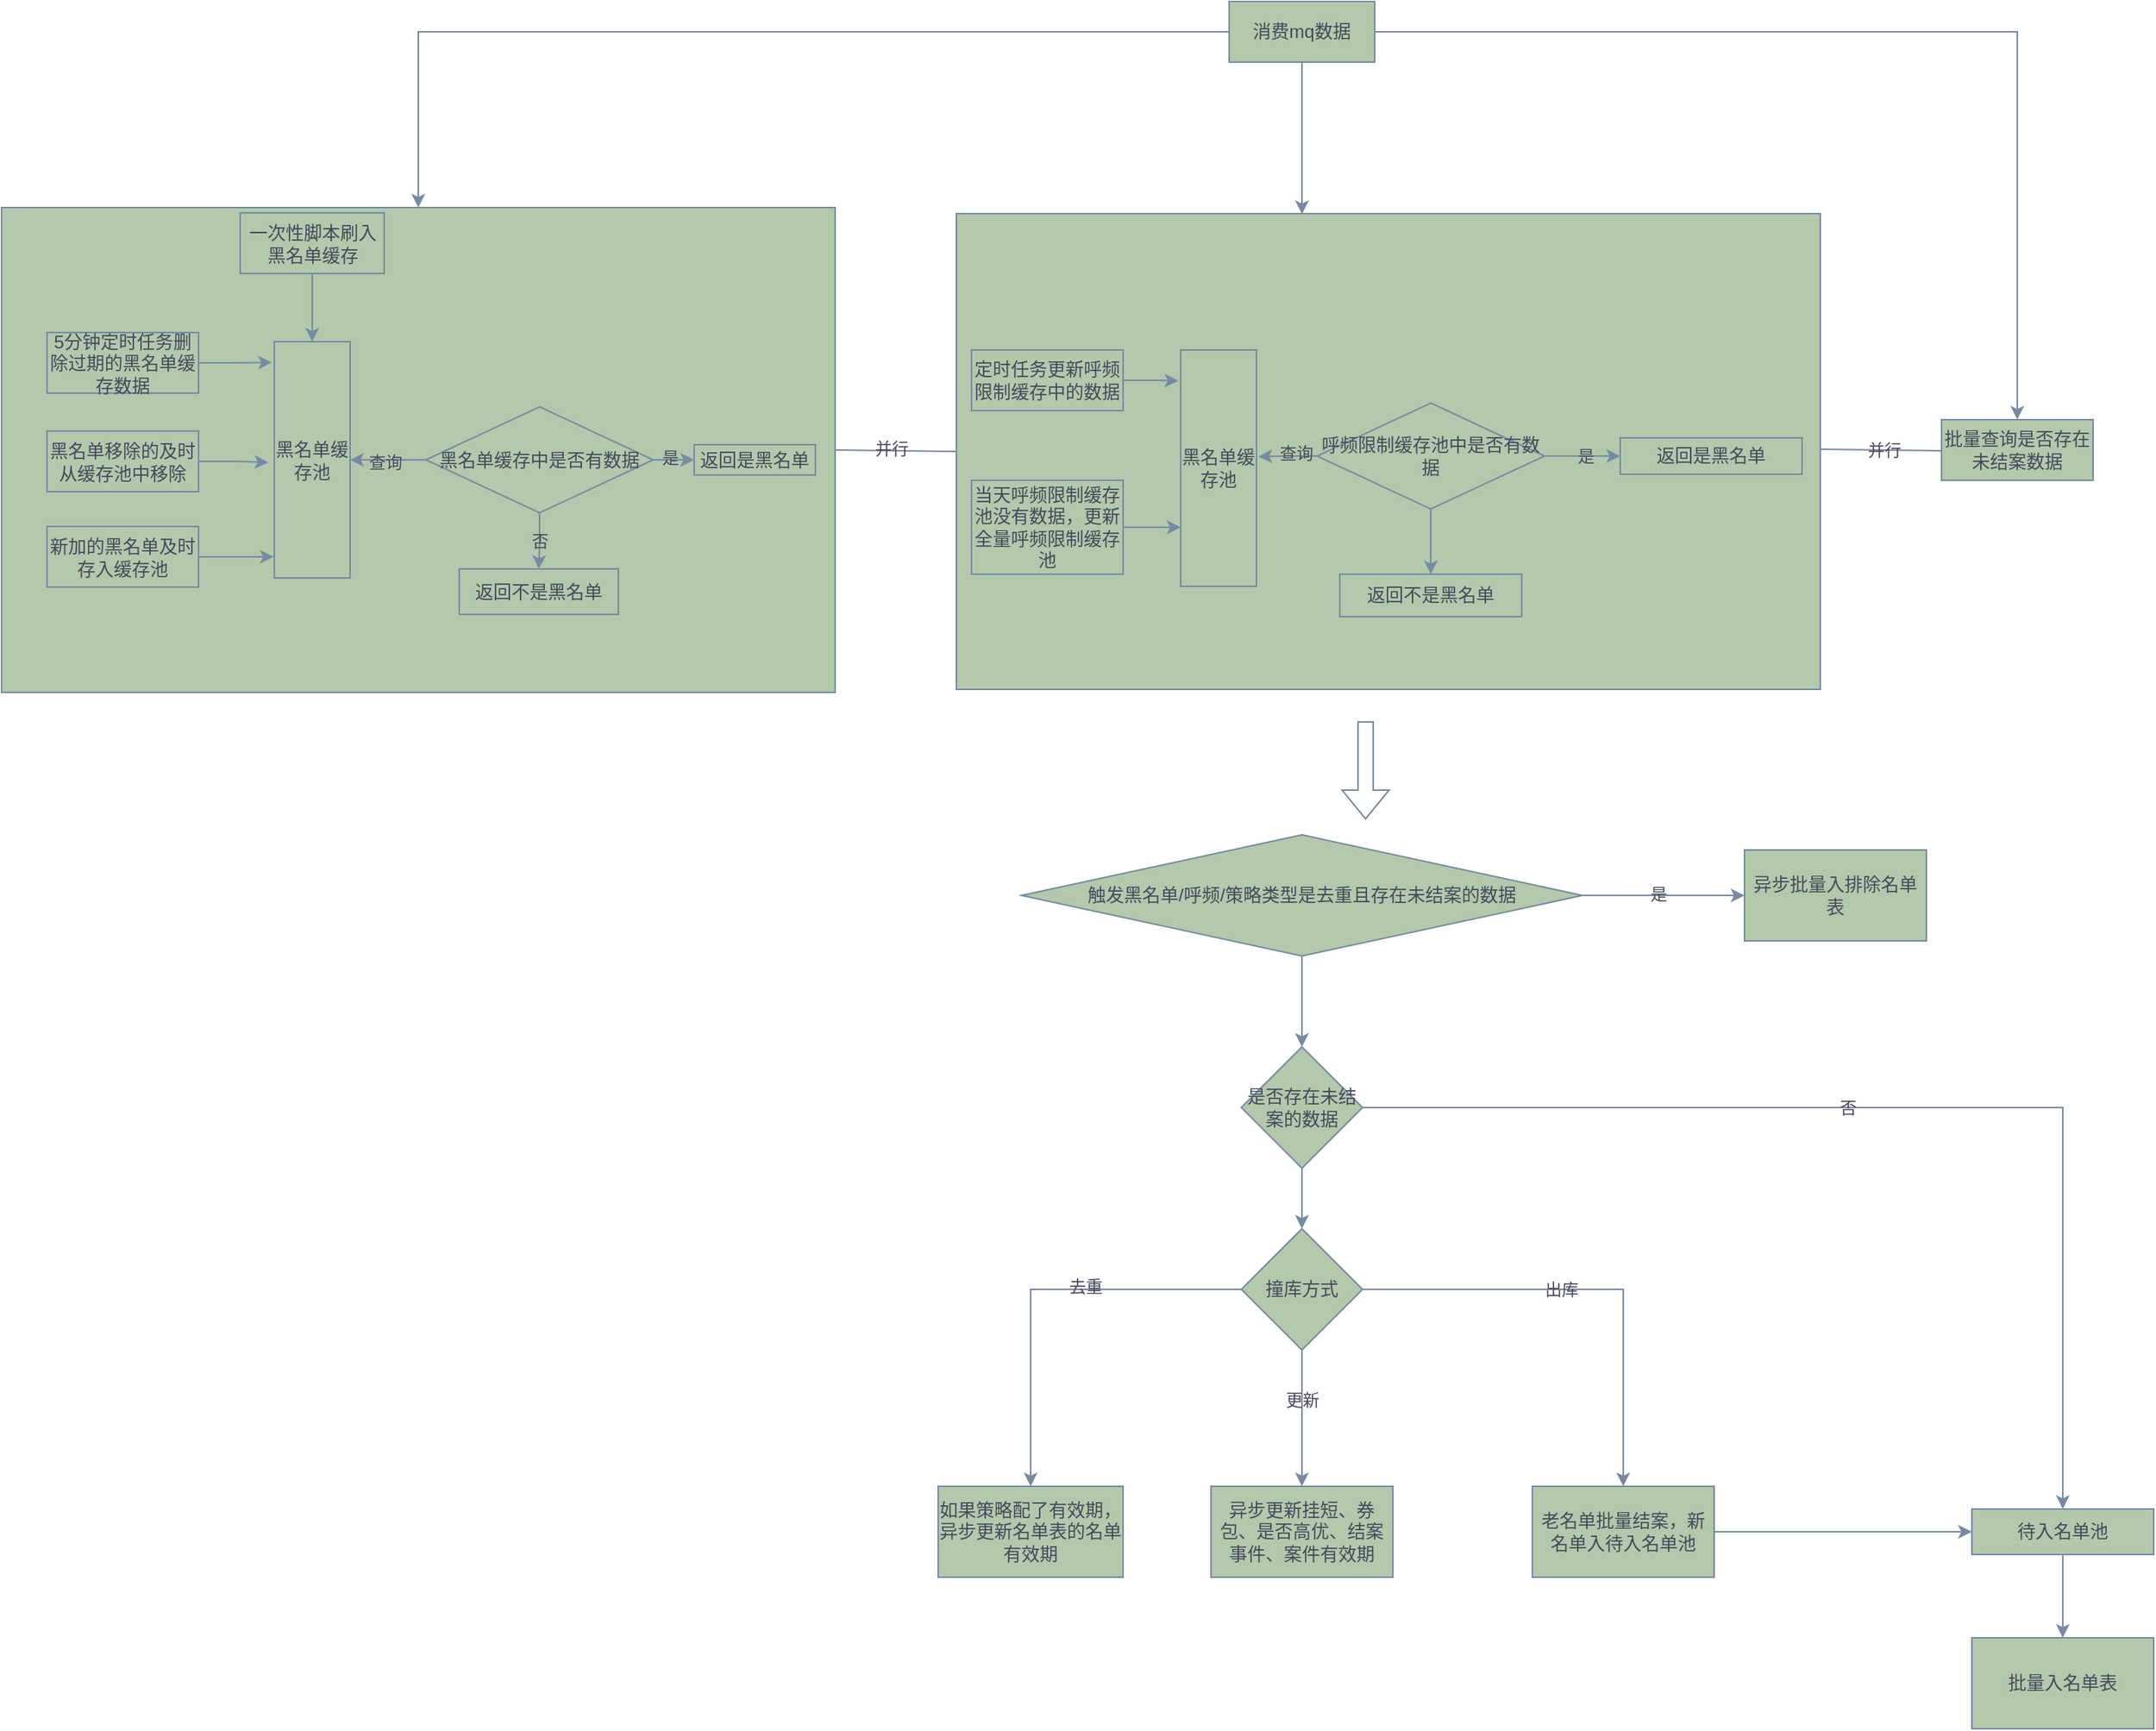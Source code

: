 <mxfile version="21.6.8" type="github">
  <diagram id="C5RBs43oDa-KdzZeNtuy" name="Page-1">
    <mxGraphModel dx="1871" dy="628" grid="1" gridSize="10" guides="1" tooltips="1" connect="1" arrows="1" fold="1" page="1" pageScale="1" pageWidth="827" pageHeight="1169" math="0" shadow="0">
      <root>
        <mxCell id="WIyWlLk6GJQsqaUBKTNV-0" />
        <mxCell id="WIyWlLk6GJQsqaUBKTNV-1" parent="WIyWlLk6GJQsqaUBKTNV-0" />
        <mxCell id="kRNO9Mzyhtv_aaAjTweV-62" value="" style="rounded=0;whiteSpace=wrap;html=1;labelBackgroundColor=none;fillColor=#B2C9AB;strokeColor=#788AA3;fontColor=#46495D;" vertex="1" parent="WIyWlLk6GJQsqaUBKTNV-1">
          <mxGeometry x="100" y="250" width="570" height="314" as="geometry" />
        </mxCell>
        <mxCell id="kRNO9Mzyhtv_aaAjTweV-61" value="" style="rounded=0;whiteSpace=wrap;html=1;labelBackgroundColor=none;fillColor=#B2C9AB;strokeColor=#788AA3;fontColor=#46495D;" vertex="1" parent="WIyWlLk6GJQsqaUBKTNV-1">
          <mxGeometry x="-530" y="246" width="550" height="320" as="geometry" />
        </mxCell>
        <mxCell id="kRNO9Mzyhtv_aaAjTweV-65" style="edgeStyle=orthogonalEdgeStyle;rounded=0;orthogonalLoop=1;jettySize=auto;html=1;labelBackgroundColor=none;strokeColor=#788AA3;fontColor=default;" edge="1" parent="WIyWlLk6GJQsqaUBKTNV-1" source="kRNO9Mzyhtv_aaAjTweV-0" target="kRNO9Mzyhtv_aaAjTweV-61">
          <mxGeometry relative="1" as="geometry" />
        </mxCell>
        <mxCell id="kRNO9Mzyhtv_aaAjTweV-66" style="edgeStyle=orthogonalEdgeStyle;rounded=0;orthogonalLoop=1;jettySize=auto;html=1;entryX=0.4;entryY=0.001;entryDx=0;entryDy=0;entryPerimeter=0;labelBackgroundColor=none;strokeColor=#788AA3;fontColor=default;" edge="1" parent="WIyWlLk6GJQsqaUBKTNV-1" source="kRNO9Mzyhtv_aaAjTweV-0" target="kRNO9Mzyhtv_aaAjTweV-62">
          <mxGeometry relative="1" as="geometry" />
        </mxCell>
        <mxCell id="kRNO9Mzyhtv_aaAjTweV-67" style="edgeStyle=orthogonalEdgeStyle;rounded=0;orthogonalLoop=1;jettySize=auto;html=1;entryX=0.5;entryY=0;entryDx=0;entryDy=0;labelBackgroundColor=none;strokeColor=#788AA3;fontColor=default;" edge="1" parent="WIyWlLk6GJQsqaUBKTNV-1" source="kRNO9Mzyhtv_aaAjTweV-0" target="kRNO9Mzyhtv_aaAjTweV-59">
          <mxGeometry relative="1" as="geometry" />
        </mxCell>
        <mxCell id="kRNO9Mzyhtv_aaAjTweV-0" value="消费mq数据" style="rounded=0;whiteSpace=wrap;html=1;labelBackgroundColor=none;fillColor=#B2C9AB;strokeColor=#788AA3;fontColor=#46495D;" vertex="1" parent="WIyWlLk6GJQsqaUBKTNV-1">
          <mxGeometry x="280" y="110" width="96" height="40" as="geometry" />
        </mxCell>
        <mxCell id="kRNO9Mzyhtv_aaAjTweV-40" style="edgeStyle=orthogonalEdgeStyle;rounded=0;orthogonalLoop=1;jettySize=auto;html=1;entryX=-0.032;entryY=0.088;entryDx=0;entryDy=0;entryPerimeter=0;labelBackgroundColor=none;strokeColor=#788AA3;fontColor=default;" edge="1" parent="WIyWlLk6GJQsqaUBKTNV-1" source="kRNO9Mzyhtv_aaAjTweV-20" target="kRNO9Mzyhtv_aaAjTweV-32">
          <mxGeometry relative="1" as="geometry" />
        </mxCell>
        <mxCell id="kRNO9Mzyhtv_aaAjTweV-20" value="5分钟定时任务删除过期的黑名单缓存数据" style="rounded=0;whiteSpace=wrap;html=1;labelBackgroundColor=none;fillColor=#B2C9AB;strokeColor=#788AA3;fontColor=#46495D;" vertex="1" parent="WIyWlLk6GJQsqaUBKTNV-1">
          <mxGeometry x="-500" y="328.5" width="100" height="40" as="geometry" />
        </mxCell>
        <mxCell id="kRNO9Mzyhtv_aaAjTweV-29" value="" style="edgeStyle=orthogonalEdgeStyle;rounded=0;orthogonalLoop=1;jettySize=auto;html=1;labelBackgroundColor=none;strokeColor=#788AA3;fontColor=default;" edge="1" parent="WIyWlLk6GJQsqaUBKTNV-1" source="kRNO9Mzyhtv_aaAjTweV-21" target="kRNO9Mzyhtv_aaAjTweV-28">
          <mxGeometry relative="1" as="geometry" />
        </mxCell>
        <mxCell id="kRNO9Mzyhtv_aaAjTweV-48" value="否" style="edgeLabel;html=1;align=center;verticalAlign=middle;resizable=0;points=[];labelBackgroundColor=none;fontColor=#46495D;" vertex="1" connectable="0" parent="kRNO9Mzyhtv_aaAjTweV-29">
          <mxGeometry x="-0.049" relative="1" as="geometry">
            <mxPoint as="offset" />
          </mxGeometry>
        </mxCell>
        <mxCell id="kRNO9Mzyhtv_aaAjTweV-36" style="edgeStyle=orthogonalEdgeStyle;rounded=0;orthogonalLoop=1;jettySize=auto;html=1;entryX=1;entryY=0.5;entryDx=0;entryDy=0;labelBackgroundColor=none;strokeColor=#788AA3;fontColor=default;" edge="1" parent="WIyWlLk6GJQsqaUBKTNV-1" source="kRNO9Mzyhtv_aaAjTweV-21" target="kRNO9Mzyhtv_aaAjTweV-32">
          <mxGeometry relative="1" as="geometry" />
        </mxCell>
        <mxCell id="kRNO9Mzyhtv_aaAjTweV-50" value="查询" style="edgeLabel;html=1;align=center;verticalAlign=middle;resizable=0;points=[];labelBackgroundColor=none;fontColor=#46495D;" vertex="1" connectable="0" parent="kRNO9Mzyhtv_aaAjTweV-36">
          <mxGeometry x="0.099" y="1" relative="1" as="geometry">
            <mxPoint as="offset" />
          </mxGeometry>
        </mxCell>
        <mxCell id="kRNO9Mzyhtv_aaAjTweV-21" value="黑名单缓存中是否有数据" style="rhombus;whiteSpace=wrap;html=1;labelBackgroundColor=none;fillColor=#B2C9AB;strokeColor=#788AA3;fontColor=#46495D;" vertex="1" parent="WIyWlLk6GJQsqaUBKTNV-1">
          <mxGeometry x="-250" y="377.5" width="150" height="70" as="geometry" />
        </mxCell>
        <mxCell id="kRNO9Mzyhtv_aaAjTweV-27" value="" style="edgeStyle=orthogonalEdgeStyle;rounded=0;orthogonalLoop=1;jettySize=auto;html=1;labelBackgroundColor=none;strokeColor=#788AA3;fontColor=default;" edge="1" parent="WIyWlLk6GJQsqaUBKTNV-1" source="kRNO9Mzyhtv_aaAjTweV-21" target="kRNO9Mzyhtv_aaAjTweV-26">
          <mxGeometry relative="1" as="geometry">
            <mxPoint x="-100" y="412.5" as="sourcePoint" />
            <mxPoint x="-5" y="412.5" as="targetPoint" />
          </mxGeometry>
        </mxCell>
        <mxCell id="kRNO9Mzyhtv_aaAjTweV-49" value="是" style="edgeLabel;html=1;align=center;verticalAlign=middle;resizable=0;points=[];labelBackgroundColor=none;fontColor=#46495D;" vertex="1" connectable="0" parent="kRNO9Mzyhtv_aaAjTweV-27">
          <mxGeometry x="0.387" y="2" relative="1" as="geometry">
            <mxPoint as="offset" />
          </mxGeometry>
        </mxCell>
        <mxCell id="kRNO9Mzyhtv_aaAjTweV-26" value="返回是黑名单" style="whiteSpace=wrap;html=1;labelBackgroundColor=none;fillColor=#B2C9AB;strokeColor=#788AA3;fontColor=#46495D;" vertex="1" parent="WIyWlLk6GJQsqaUBKTNV-1">
          <mxGeometry x="-73" y="402.5" width="80" height="20" as="geometry" />
        </mxCell>
        <mxCell id="kRNO9Mzyhtv_aaAjTweV-28" value="返回不是黑名单" style="whiteSpace=wrap;html=1;labelBackgroundColor=none;fillColor=#B2C9AB;strokeColor=#788AA3;fontColor=#46495D;" vertex="1" parent="WIyWlLk6GJQsqaUBKTNV-1">
          <mxGeometry x="-228" y="484.5" width="105" height="30" as="geometry" />
        </mxCell>
        <mxCell id="kRNO9Mzyhtv_aaAjTweV-41" style="edgeStyle=orthogonalEdgeStyle;rounded=0;orthogonalLoop=1;jettySize=auto;html=1;entryX=-0.079;entryY=0.511;entryDx=0;entryDy=0;entryPerimeter=0;labelBackgroundColor=none;strokeColor=#788AA3;fontColor=default;" edge="1" parent="WIyWlLk6GJQsqaUBKTNV-1" source="kRNO9Mzyhtv_aaAjTweV-30" target="kRNO9Mzyhtv_aaAjTweV-32">
          <mxGeometry relative="1" as="geometry" />
        </mxCell>
        <mxCell id="kRNO9Mzyhtv_aaAjTweV-30" value="黑名单移除的及时从缓存池中移除" style="rounded=0;whiteSpace=wrap;html=1;labelBackgroundColor=none;fillColor=#B2C9AB;strokeColor=#788AA3;fontColor=#46495D;" vertex="1" parent="WIyWlLk6GJQsqaUBKTNV-1">
          <mxGeometry x="-500" y="393.5" width="100" height="40" as="geometry" />
        </mxCell>
        <mxCell id="kRNO9Mzyhtv_aaAjTweV-32" value="黑名单缓存池" style="rounded=0;whiteSpace=wrap;html=1;labelBackgroundColor=none;fillColor=#B2C9AB;strokeColor=#788AA3;fontColor=#46495D;" vertex="1" parent="WIyWlLk6GJQsqaUBKTNV-1">
          <mxGeometry x="-350" y="334.5" width="50" height="156" as="geometry" />
        </mxCell>
        <mxCell id="kRNO9Mzyhtv_aaAjTweV-47" style="edgeStyle=orthogonalEdgeStyle;rounded=0;orthogonalLoop=1;jettySize=auto;html=1;entryX=1.027;entryY=0.451;entryDx=0;entryDy=0;entryPerimeter=0;labelBackgroundColor=none;strokeColor=#788AA3;fontColor=default;" edge="1" parent="WIyWlLk6GJQsqaUBKTNV-1" source="kRNO9Mzyhtv_aaAjTweV-37" target="kRNO9Mzyhtv_aaAjTweV-43">
          <mxGeometry relative="1" as="geometry" />
        </mxCell>
        <mxCell id="kRNO9Mzyhtv_aaAjTweV-51" value="查询" style="edgeLabel;html=1;align=center;verticalAlign=middle;resizable=0;points=[];labelBackgroundColor=none;fontColor=#46495D;" vertex="1" connectable="0" parent="kRNO9Mzyhtv_aaAjTweV-47">
          <mxGeometry x="-0.286" y="-2" relative="1" as="geometry">
            <mxPoint as="offset" />
          </mxGeometry>
        </mxCell>
        <mxCell id="kRNO9Mzyhtv_aaAjTweV-53" value="" style="edgeStyle=orthogonalEdgeStyle;rounded=0;orthogonalLoop=1;jettySize=auto;html=1;labelBackgroundColor=none;strokeColor=#788AA3;fontColor=default;" edge="1" parent="WIyWlLk6GJQsqaUBKTNV-1" source="kRNO9Mzyhtv_aaAjTweV-37" target="kRNO9Mzyhtv_aaAjTweV-52">
          <mxGeometry relative="1" as="geometry" />
        </mxCell>
        <mxCell id="kRNO9Mzyhtv_aaAjTweV-54" value="是" style="edgeLabel;html=1;align=center;verticalAlign=middle;resizable=0;points=[];labelBackgroundColor=none;fontColor=#46495D;" vertex="1" connectable="0" parent="kRNO9Mzyhtv_aaAjTweV-53">
          <mxGeometry x="0.089" relative="1" as="geometry">
            <mxPoint as="offset" />
          </mxGeometry>
        </mxCell>
        <mxCell id="kRNO9Mzyhtv_aaAjTweV-56" value="" style="edgeStyle=orthogonalEdgeStyle;rounded=0;orthogonalLoop=1;jettySize=auto;html=1;labelBackgroundColor=none;strokeColor=#788AA3;fontColor=default;" edge="1" parent="WIyWlLk6GJQsqaUBKTNV-1" source="kRNO9Mzyhtv_aaAjTweV-37" target="kRNO9Mzyhtv_aaAjTweV-55">
          <mxGeometry relative="1" as="geometry" />
        </mxCell>
        <mxCell id="kRNO9Mzyhtv_aaAjTweV-37" value="呼频限制缓存池中是否有数据" style="rhombus;whiteSpace=wrap;html=1;labelBackgroundColor=none;fillColor=#B2C9AB;strokeColor=#788AA3;fontColor=#46495D;" vertex="1" parent="WIyWlLk6GJQsqaUBKTNV-1">
          <mxGeometry x="338" y="375" width="150" height="70" as="geometry" />
        </mxCell>
        <mxCell id="kRNO9Mzyhtv_aaAjTweV-45" style="edgeStyle=orthogonalEdgeStyle;rounded=0;orthogonalLoop=1;jettySize=auto;html=1;entryX=-0.032;entryY=0.13;entryDx=0;entryDy=0;entryPerimeter=0;labelBackgroundColor=none;strokeColor=#788AA3;fontColor=default;" edge="1" parent="WIyWlLk6GJQsqaUBKTNV-1" source="kRNO9Mzyhtv_aaAjTweV-38" target="kRNO9Mzyhtv_aaAjTweV-43">
          <mxGeometry relative="1" as="geometry" />
        </mxCell>
        <mxCell id="kRNO9Mzyhtv_aaAjTweV-38" value="定时任务更新呼频限制缓存中的数据" style="rounded=0;whiteSpace=wrap;html=1;labelBackgroundColor=none;fillColor=#B2C9AB;strokeColor=#788AA3;fontColor=#46495D;" vertex="1" parent="WIyWlLk6GJQsqaUBKTNV-1">
          <mxGeometry x="110" y="340" width="100" height="40" as="geometry" />
        </mxCell>
        <mxCell id="kRNO9Mzyhtv_aaAjTweV-42" style="edgeStyle=orthogonalEdgeStyle;rounded=0;orthogonalLoop=1;jettySize=auto;html=1;entryX=-0.008;entryY=0.91;entryDx=0;entryDy=0;entryPerimeter=0;labelBackgroundColor=none;strokeColor=#788AA3;fontColor=default;" edge="1" parent="WIyWlLk6GJQsqaUBKTNV-1" source="kRNO9Mzyhtv_aaAjTweV-39" target="kRNO9Mzyhtv_aaAjTweV-32">
          <mxGeometry relative="1" as="geometry" />
        </mxCell>
        <mxCell id="kRNO9Mzyhtv_aaAjTweV-39" value="新加的黑名单及时存入缓存池" style="rounded=0;whiteSpace=wrap;html=1;labelBackgroundColor=none;fillColor=#B2C9AB;strokeColor=#788AA3;fontColor=#46495D;" vertex="1" parent="WIyWlLk6GJQsqaUBKTNV-1">
          <mxGeometry x="-500" y="456.5" width="100" height="40" as="geometry" />
        </mxCell>
        <mxCell id="kRNO9Mzyhtv_aaAjTweV-43" value="黑名单缓存池" style="rounded=0;whiteSpace=wrap;html=1;labelBackgroundColor=none;fillColor=#B2C9AB;strokeColor=#788AA3;fontColor=#46495D;" vertex="1" parent="WIyWlLk6GJQsqaUBKTNV-1">
          <mxGeometry x="248" y="340" width="50" height="156" as="geometry" />
        </mxCell>
        <mxCell id="kRNO9Mzyhtv_aaAjTweV-46" style="edgeStyle=orthogonalEdgeStyle;rounded=0;orthogonalLoop=1;jettySize=auto;html=1;entryX=0;entryY=0.75;entryDx=0;entryDy=0;labelBackgroundColor=none;strokeColor=#788AA3;fontColor=default;" edge="1" parent="WIyWlLk6GJQsqaUBKTNV-1" source="kRNO9Mzyhtv_aaAjTweV-44" target="kRNO9Mzyhtv_aaAjTweV-43">
          <mxGeometry relative="1" as="geometry" />
        </mxCell>
        <mxCell id="kRNO9Mzyhtv_aaAjTweV-44" value="当天呼频限制缓存池没有数据，更新全量呼频限制缓存池" style="rounded=0;whiteSpace=wrap;html=1;labelBackgroundColor=none;fillColor=#B2C9AB;strokeColor=#788AA3;fontColor=#46495D;" vertex="1" parent="WIyWlLk6GJQsqaUBKTNV-1">
          <mxGeometry x="110" y="426" width="100" height="62" as="geometry" />
        </mxCell>
        <mxCell id="kRNO9Mzyhtv_aaAjTweV-52" value="返回是黑名单" style="whiteSpace=wrap;html=1;labelBackgroundColor=none;fillColor=#B2C9AB;strokeColor=#788AA3;fontColor=#46495D;" vertex="1" parent="WIyWlLk6GJQsqaUBKTNV-1">
          <mxGeometry x="538" y="398" width="120" height="24" as="geometry" />
        </mxCell>
        <mxCell id="kRNO9Mzyhtv_aaAjTweV-55" value="返回不是黑名单" style="whiteSpace=wrap;html=1;labelBackgroundColor=none;fillColor=#B2C9AB;strokeColor=#788AA3;fontColor=#46495D;" vertex="1" parent="WIyWlLk6GJQsqaUBKTNV-1">
          <mxGeometry x="353" y="488" width="120" height="28" as="geometry" />
        </mxCell>
        <mxCell id="kRNO9Mzyhtv_aaAjTweV-58" style="edgeStyle=orthogonalEdgeStyle;rounded=0;orthogonalLoop=1;jettySize=auto;html=1;entryX=0.5;entryY=0;entryDx=0;entryDy=0;labelBackgroundColor=none;strokeColor=#788AA3;fontColor=default;" edge="1" parent="WIyWlLk6GJQsqaUBKTNV-1" source="kRNO9Mzyhtv_aaAjTweV-57" target="kRNO9Mzyhtv_aaAjTweV-32">
          <mxGeometry relative="1" as="geometry" />
        </mxCell>
        <mxCell id="kRNO9Mzyhtv_aaAjTweV-57" value="一次性脚本刷入黑名单缓存" style="rounded=0;whiteSpace=wrap;html=1;labelBackgroundColor=none;fillColor=#B2C9AB;strokeColor=#788AA3;fontColor=#46495D;" vertex="1" parent="WIyWlLk6GJQsqaUBKTNV-1">
          <mxGeometry x="-372.5" y="249.5" width="95" height="40" as="geometry" />
        </mxCell>
        <mxCell id="kRNO9Mzyhtv_aaAjTweV-59" value="批量查询是否存在未结案数据" style="rounded=0;whiteSpace=wrap;html=1;labelBackgroundColor=none;fillColor=#B2C9AB;strokeColor=#788AA3;fontColor=#46495D;" vertex="1" parent="WIyWlLk6GJQsqaUBKTNV-1">
          <mxGeometry x="750" y="386" width="100" height="40" as="geometry" />
        </mxCell>
        <mxCell id="kRNO9Mzyhtv_aaAjTweV-63" value="" style="endArrow=none;html=1;rounded=0;exitX=1;exitY=0.5;exitDx=0;exitDy=0;entryX=0;entryY=0.5;entryDx=0;entryDy=0;labelBackgroundColor=none;strokeColor=#788AA3;fontColor=default;" edge="1" parent="WIyWlLk6GJQsqaUBKTNV-1" source="kRNO9Mzyhtv_aaAjTweV-61" target="kRNO9Mzyhtv_aaAjTweV-62">
          <mxGeometry width="50" height="50" relative="1" as="geometry">
            <mxPoint x="40" y="402.5" as="sourcePoint" />
            <mxPoint x="90" y="352.5" as="targetPoint" />
          </mxGeometry>
        </mxCell>
        <mxCell id="kRNO9Mzyhtv_aaAjTweV-68" value="并行" style="edgeLabel;html=1;align=center;verticalAlign=middle;resizable=0;points=[];labelBackgroundColor=none;fontColor=#46495D;" vertex="1" connectable="0" parent="kRNO9Mzyhtv_aaAjTweV-63">
          <mxGeometry x="-0.07" y="2" relative="1" as="geometry">
            <mxPoint as="offset" />
          </mxGeometry>
        </mxCell>
        <mxCell id="kRNO9Mzyhtv_aaAjTweV-64" value="" style="endArrow=none;html=1;rounded=0;exitX=1;exitY=0.5;exitDx=0;exitDy=0;entryX=0;entryY=0.5;entryDx=0;entryDy=0;labelBackgroundColor=none;strokeColor=#788AA3;fontColor=default;" edge="1" parent="WIyWlLk6GJQsqaUBKTNV-1">
          <mxGeometry width="50" height="50" relative="1" as="geometry">
            <mxPoint x="670" y="405.5" as="sourcePoint" />
            <mxPoint x="750" y="406.5" as="targetPoint" />
          </mxGeometry>
        </mxCell>
        <mxCell id="kRNO9Mzyhtv_aaAjTweV-69" value="并行" style="edgeLabel;html=1;align=center;verticalAlign=middle;resizable=0;points=[];labelBackgroundColor=none;fontColor=#46495D;" vertex="1" connectable="0" parent="kRNO9Mzyhtv_aaAjTweV-64">
          <mxGeometry x="0.034" relative="1" as="geometry">
            <mxPoint as="offset" />
          </mxGeometry>
        </mxCell>
        <mxCell id="kRNO9Mzyhtv_aaAjTweV-75" value="" style="edgeStyle=orthogonalEdgeStyle;rounded=0;orthogonalLoop=1;jettySize=auto;html=1;labelBackgroundColor=none;strokeColor=#788AA3;fontColor=default;" edge="1" parent="WIyWlLk6GJQsqaUBKTNV-1" source="kRNO9Mzyhtv_aaAjTweV-73" target="kRNO9Mzyhtv_aaAjTweV-74">
          <mxGeometry relative="1" as="geometry" />
        </mxCell>
        <mxCell id="kRNO9Mzyhtv_aaAjTweV-76" value="是" style="edgeLabel;html=1;align=center;verticalAlign=middle;resizable=0;points=[];labelBackgroundColor=none;fontColor=#46495D;" vertex="1" connectable="0" parent="kRNO9Mzyhtv_aaAjTweV-75">
          <mxGeometry x="-0.079" y="1" relative="1" as="geometry">
            <mxPoint as="offset" />
          </mxGeometry>
        </mxCell>
        <mxCell id="kRNO9Mzyhtv_aaAjTweV-79" style="edgeStyle=orthogonalEdgeStyle;rounded=0;orthogonalLoop=1;jettySize=auto;html=1;entryX=0.5;entryY=0;entryDx=0;entryDy=0;labelBackgroundColor=none;strokeColor=#788AA3;fontColor=default;" edge="1" parent="WIyWlLk6GJQsqaUBKTNV-1" source="kRNO9Mzyhtv_aaAjTweV-73" target="kRNO9Mzyhtv_aaAjTweV-78">
          <mxGeometry relative="1" as="geometry" />
        </mxCell>
        <mxCell id="kRNO9Mzyhtv_aaAjTweV-73" value="触发黑名单/呼频/策略类型是去重且存在未结案的数据" style="rhombus;whiteSpace=wrap;html=1;labelBackgroundColor=none;fillColor=#B2C9AB;strokeColor=#788AA3;fontColor=#46495D;" vertex="1" parent="WIyWlLk6GJQsqaUBKTNV-1">
          <mxGeometry x="143" y="660" width="370" height="80" as="geometry" />
        </mxCell>
        <mxCell id="kRNO9Mzyhtv_aaAjTweV-74" value="异步批量入排除名单表" style="whiteSpace=wrap;html=1;labelBackgroundColor=none;fillColor=#B2C9AB;strokeColor=#788AA3;fontColor=#46495D;" vertex="1" parent="WIyWlLk6GJQsqaUBKTNV-1">
          <mxGeometry x="620" y="670" width="120" height="60" as="geometry" />
        </mxCell>
        <mxCell id="kRNO9Mzyhtv_aaAjTweV-77" value="" style="shape=flexArrow;endArrow=classic;html=1;rounded=0;labelBackgroundColor=none;strokeColor=#788AA3;fontColor=default;" edge="1" parent="WIyWlLk6GJQsqaUBKTNV-1">
          <mxGeometry width="50" height="50" relative="1" as="geometry">
            <mxPoint x="370" y="585" as="sourcePoint" />
            <mxPoint x="370" y="650" as="targetPoint" />
          </mxGeometry>
        </mxCell>
        <mxCell id="kRNO9Mzyhtv_aaAjTweV-83" value="" style="edgeStyle=orthogonalEdgeStyle;rounded=0;orthogonalLoop=1;jettySize=auto;html=1;labelBackgroundColor=none;strokeColor=#788AA3;fontColor=default;" edge="1" parent="WIyWlLk6GJQsqaUBKTNV-1" source="kRNO9Mzyhtv_aaAjTweV-78" target="kRNO9Mzyhtv_aaAjTweV-82">
          <mxGeometry relative="1" as="geometry" />
        </mxCell>
        <mxCell id="kRNO9Mzyhtv_aaAjTweV-84" value="否" style="edgeLabel;html=1;align=center;verticalAlign=middle;resizable=0;points=[];labelBackgroundColor=none;fontColor=#46495D;" vertex="1" connectable="0" parent="kRNO9Mzyhtv_aaAjTweV-83">
          <mxGeometry x="-0.121" relative="1" as="geometry">
            <mxPoint as="offset" />
          </mxGeometry>
        </mxCell>
        <mxCell id="kRNO9Mzyhtv_aaAjTweV-86" value="" style="edgeStyle=orthogonalEdgeStyle;rounded=0;orthogonalLoop=1;jettySize=auto;html=1;labelBackgroundColor=none;strokeColor=#788AA3;fontColor=default;" edge="1" parent="WIyWlLk6GJQsqaUBKTNV-1" source="kRNO9Mzyhtv_aaAjTweV-78" target="kRNO9Mzyhtv_aaAjTweV-85">
          <mxGeometry relative="1" as="geometry" />
        </mxCell>
        <mxCell id="kRNO9Mzyhtv_aaAjTweV-78" value="是否存在未结案的数据" style="rhombus;whiteSpace=wrap;html=1;labelBackgroundColor=none;fillColor=#B2C9AB;strokeColor=#788AA3;fontColor=#46495D;" vertex="1" parent="WIyWlLk6GJQsqaUBKTNV-1">
          <mxGeometry x="288" y="800" width="80" height="80" as="geometry" />
        </mxCell>
        <mxCell id="kRNO9Mzyhtv_aaAjTweV-101" value="" style="edgeStyle=orthogonalEdgeStyle;rounded=0;orthogonalLoop=1;jettySize=auto;html=1;labelBackgroundColor=none;strokeColor=#788AA3;fontColor=default;" edge="1" parent="WIyWlLk6GJQsqaUBKTNV-1" source="kRNO9Mzyhtv_aaAjTweV-82" target="kRNO9Mzyhtv_aaAjTweV-100">
          <mxGeometry relative="1" as="geometry" />
        </mxCell>
        <mxCell id="kRNO9Mzyhtv_aaAjTweV-82" value="待入名单池" style="whiteSpace=wrap;html=1;labelBackgroundColor=none;fillColor=#B2C9AB;strokeColor=#788AA3;fontColor=#46495D;" vertex="1" parent="WIyWlLk6GJQsqaUBKTNV-1">
          <mxGeometry x="770" y="1105" width="120" height="30" as="geometry" />
        </mxCell>
        <mxCell id="kRNO9Mzyhtv_aaAjTweV-88" style="edgeStyle=orthogonalEdgeStyle;rounded=0;orthogonalLoop=1;jettySize=auto;html=1;entryX=0.5;entryY=0;entryDx=0;entryDy=0;labelBackgroundColor=none;strokeColor=#788AA3;fontColor=default;" edge="1" parent="WIyWlLk6GJQsqaUBKTNV-1" source="kRNO9Mzyhtv_aaAjTweV-85" target="kRNO9Mzyhtv_aaAjTweV-91">
          <mxGeometry relative="1" as="geometry">
            <mxPoint x="210" y="1040" as="targetPoint" />
          </mxGeometry>
        </mxCell>
        <mxCell id="kRNO9Mzyhtv_aaAjTweV-89" value="去重" style="edgeLabel;html=1;align=center;verticalAlign=middle;resizable=0;points=[];labelBackgroundColor=none;fontColor=#46495D;" vertex="1" connectable="0" parent="kRNO9Mzyhtv_aaAjTweV-88">
          <mxGeometry x="-0.236" y="-2" relative="1" as="geometry">
            <mxPoint as="offset" />
          </mxGeometry>
        </mxCell>
        <mxCell id="kRNO9Mzyhtv_aaAjTweV-93" value="" style="edgeStyle=orthogonalEdgeStyle;rounded=0;orthogonalLoop=1;jettySize=auto;html=1;labelBackgroundColor=none;strokeColor=#788AA3;fontColor=default;" edge="1" parent="WIyWlLk6GJQsqaUBKTNV-1" source="kRNO9Mzyhtv_aaAjTweV-85" target="kRNO9Mzyhtv_aaAjTweV-92">
          <mxGeometry relative="1" as="geometry" />
        </mxCell>
        <mxCell id="kRNO9Mzyhtv_aaAjTweV-94" value="更新" style="edgeLabel;html=1;align=center;verticalAlign=middle;resizable=0;points=[];labelBackgroundColor=none;fontColor=#46495D;" vertex="1" connectable="0" parent="kRNO9Mzyhtv_aaAjTweV-93">
          <mxGeometry x="-0.524" relative="1" as="geometry">
            <mxPoint y="11" as="offset" />
          </mxGeometry>
        </mxCell>
        <mxCell id="kRNO9Mzyhtv_aaAjTweV-96" style="edgeStyle=orthogonalEdgeStyle;rounded=0;orthogonalLoop=1;jettySize=auto;html=1;entryX=0.5;entryY=0;entryDx=0;entryDy=0;labelBackgroundColor=none;strokeColor=#788AA3;fontColor=default;" edge="1" parent="WIyWlLk6GJQsqaUBKTNV-1" source="kRNO9Mzyhtv_aaAjTweV-85" target="kRNO9Mzyhtv_aaAjTweV-98">
          <mxGeometry relative="1" as="geometry">
            <mxPoint x="488" y="960" as="targetPoint" />
          </mxGeometry>
        </mxCell>
        <mxCell id="kRNO9Mzyhtv_aaAjTweV-97" value="出库" style="edgeLabel;html=1;align=center;verticalAlign=middle;resizable=0;points=[];labelBackgroundColor=none;fontColor=#46495D;" vertex="1" connectable="0" parent="kRNO9Mzyhtv_aaAjTweV-96">
          <mxGeometry x="-0.134" relative="1" as="geometry">
            <mxPoint as="offset" />
          </mxGeometry>
        </mxCell>
        <mxCell id="kRNO9Mzyhtv_aaAjTweV-85" value="撞库方式" style="rhombus;whiteSpace=wrap;html=1;labelBackgroundColor=none;fillColor=#B2C9AB;strokeColor=#788AA3;fontColor=#46495D;" vertex="1" parent="WIyWlLk6GJQsqaUBKTNV-1">
          <mxGeometry x="288" y="920" width="80" height="80" as="geometry" />
        </mxCell>
        <mxCell id="kRNO9Mzyhtv_aaAjTweV-91" value="如果策略配了有效期，异步更新名单表的名单有效期" style="rounded=0;whiteSpace=wrap;html=1;labelBackgroundColor=none;fillColor=#B2C9AB;strokeColor=#788AA3;fontColor=#46495D;" vertex="1" parent="WIyWlLk6GJQsqaUBKTNV-1">
          <mxGeometry x="88" y="1090" width="122" height="60" as="geometry" />
        </mxCell>
        <mxCell id="kRNO9Mzyhtv_aaAjTweV-92" value="异步更新挂短、券包、是否高优、结案事件、案件有效期" style="whiteSpace=wrap;html=1;labelBackgroundColor=none;fillColor=#B2C9AB;strokeColor=#788AA3;fontColor=#46495D;" vertex="1" parent="WIyWlLk6GJQsqaUBKTNV-1">
          <mxGeometry x="268" y="1090" width="120" height="60" as="geometry" />
        </mxCell>
        <mxCell id="kRNO9Mzyhtv_aaAjTweV-99" style="edgeStyle=orthogonalEdgeStyle;rounded=0;orthogonalLoop=1;jettySize=auto;html=1;entryX=0;entryY=0.5;entryDx=0;entryDy=0;labelBackgroundColor=none;strokeColor=#788AA3;fontColor=default;" edge="1" parent="WIyWlLk6GJQsqaUBKTNV-1" source="kRNO9Mzyhtv_aaAjTweV-98" target="kRNO9Mzyhtv_aaAjTweV-82">
          <mxGeometry relative="1" as="geometry">
            <Array as="points">
              <mxPoint x="700" y="1120" />
              <mxPoint x="700" y="1120" />
            </Array>
          </mxGeometry>
        </mxCell>
        <mxCell id="kRNO9Mzyhtv_aaAjTweV-98" value="老名单批量结案，新名单入待入名单池" style="whiteSpace=wrap;html=1;labelBackgroundColor=none;fillColor=#B2C9AB;strokeColor=#788AA3;fontColor=#46495D;" vertex="1" parent="WIyWlLk6GJQsqaUBKTNV-1">
          <mxGeometry x="480" y="1090" width="120" height="60" as="geometry" />
        </mxCell>
        <mxCell id="kRNO9Mzyhtv_aaAjTweV-100" value="批量入名单表" style="whiteSpace=wrap;html=1;labelBackgroundColor=none;fillColor=#B2C9AB;strokeColor=#788AA3;fontColor=#46495D;" vertex="1" parent="WIyWlLk6GJQsqaUBKTNV-1">
          <mxGeometry x="770" y="1190" width="120" height="60" as="geometry" />
        </mxCell>
      </root>
    </mxGraphModel>
  </diagram>
</mxfile>
